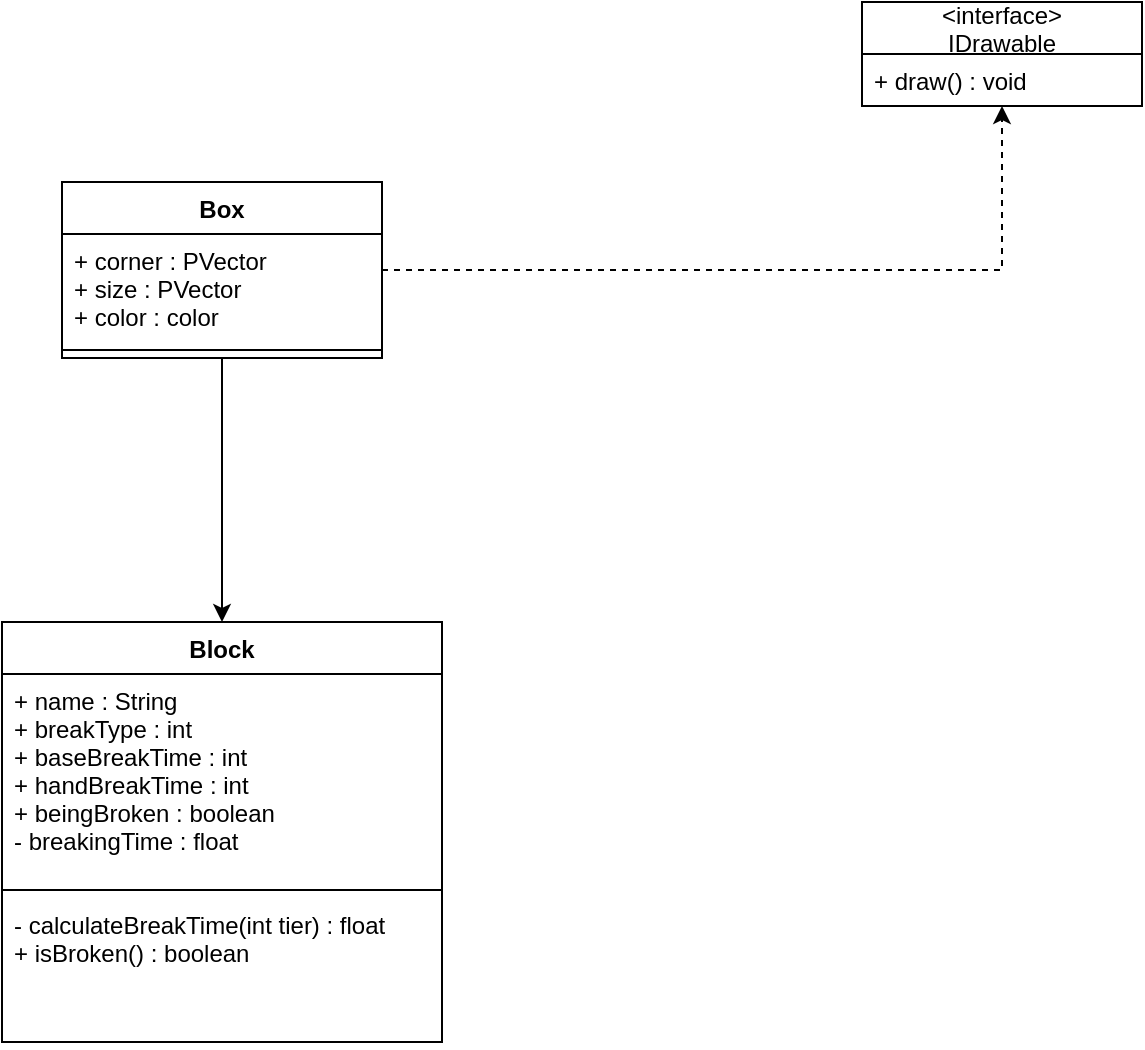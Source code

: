 <mxfile version="12.1.7" type="github" pages="1"><diagram id="YEVKTlRBiDcXYS0ZMJQu" name="Page-1"><mxGraphModel dx="1408" dy="731" grid="1" gridSize="10" guides="1" tooltips="1" connect="1" arrows="1" fold="1" page="1" pageScale="1" pageWidth="1600" pageHeight="1200" math="0" shadow="0"><root><mxCell id="0"/><mxCell id="1" parent="0"/><mxCell id="ksWdr21sdVf15BrfdMGb-19" value="" style="edgeStyle=orthogonalEdgeStyle;rounded=0;orthogonalLoop=1;jettySize=auto;html=1;" edge="1" parent="1" source="ksWdr21sdVf15BrfdMGb-5" target="ksWdr21sdVf15BrfdMGb-15"><mxGeometry relative="1" as="geometry"/></mxCell><mxCell id="ksWdr21sdVf15BrfdMGb-26" style="edgeStyle=orthogonalEdgeStyle;rounded=0;orthogonalLoop=1;jettySize=auto;html=1;dashed=1;" edge="1" parent="1" source="ksWdr21sdVf15BrfdMGb-5" target="ksWdr21sdVf15BrfdMGb-22"><mxGeometry relative="1" as="geometry"/></mxCell><mxCell id="ksWdr21sdVf15BrfdMGb-5" value="Box" style="swimlane;fontStyle=1;align=center;verticalAlign=top;childLayout=stackLayout;horizontal=1;startSize=26;horizontalStack=0;resizeParent=1;resizeParentMax=0;resizeLast=0;collapsible=1;marginBottom=0;" vertex="1" parent="1"><mxGeometry x="920" y="260" width="160" height="88" as="geometry"/></mxCell><mxCell id="ksWdr21sdVf15BrfdMGb-6" value="+ corner : PVector&#10;+ size : PVector&#10;+ color : color" style="text;strokeColor=none;fillColor=none;align=left;verticalAlign=top;spacingLeft=4;spacingRight=4;overflow=hidden;rotatable=0;points=[[0,0.5],[1,0.5]];portConstraint=eastwest;" vertex="1" parent="ksWdr21sdVf15BrfdMGb-5"><mxGeometry y="26" width="160" height="54" as="geometry"/></mxCell><mxCell id="ksWdr21sdVf15BrfdMGb-7" value="" style="line;strokeWidth=1;fillColor=none;align=left;verticalAlign=middle;spacingTop=-1;spacingLeft=3;spacingRight=3;rotatable=0;labelPosition=right;points=[];portConstraint=eastwest;" vertex="1" parent="ksWdr21sdVf15BrfdMGb-5"><mxGeometry y="80" width="160" height="8" as="geometry"/></mxCell><mxCell id="ksWdr21sdVf15BrfdMGb-15" value="Block" style="swimlane;fontStyle=1;align=center;verticalAlign=top;childLayout=stackLayout;horizontal=1;startSize=26;horizontalStack=0;resizeParent=1;resizeParentMax=0;resizeLast=0;collapsible=1;marginBottom=0;" vertex="1" parent="1"><mxGeometry x="890" y="480" width="220" height="210" as="geometry"/></mxCell><mxCell id="ksWdr21sdVf15BrfdMGb-16" value="+ name : String&#10;+ breakType : int&#10;+ baseBreakTime : int&#10;+ handBreakTime : int&#10;+ beingBroken : boolean&#10;- breakingTime : float" style="text;strokeColor=none;fillColor=none;align=left;verticalAlign=top;spacingLeft=4;spacingRight=4;overflow=hidden;rotatable=0;points=[[0,0.5],[1,0.5]];portConstraint=eastwest;" vertex="1" parent="ksWdr21sdVf15BrfdMGb-15"><mxGeometry y="26" width="220" height="104" as="geometry"/></mxCell><mxCell id="ksWdr21sdVf15BrfdMGb-17" value="" style="line;strokeWidth=1;fillColor=none;align=left;verticalAlign=middle;spacingTop=-1;spacingLeft=3;spacingRight=3;rotatable=0;labelPosition=right;points=[];portConstraint=eastwest;" vertex="1" parent="ksWdr21sdVf15BrfdMGb-15"><mxGeometry y="130" width="220" height="8" as="geometry"/></mxCell><mxCell id="ksWdr21sdVf15BrfdMGb-18" value="- calculateBreakTime(int tier) : float&#10;+ isBroken() : boolean" style="text;strokeColor=none;fillColor=none;align=left;verticalAlign=top;spacingLeft=4;spacingRight=4;overflow=hidden;rotatable=0;points=[[0,0.5],[1,0.5]];portConstraint=eastwest;" vertex="1" parent="ksWdr21sdVf15BrfdMGb-15"><mxGeometry y="138" width="220" height="72" as="geometry"/></mxCell><mxCell id="ksWdr21sdVf15BrfdMGb-22" value="&lt;interface&gt;&#10;IDrawable" style="swimlane;fontStyle=0;childLayout=stackLayout;horizontal=1;startSize=26;fillColor=none;horizontalStack=0;resizeParent=1;resizeParentMax=0;resizeLast=0;collapsible=1;marginBottom=0;" vertex="1" parent="1"><mxGeometry x="1320" y="170" width="140" height="52" as="geometry"/></mxCell><mxCell id="ksWdr21sdVf15BrfdMGb-23" value="+ draw() : void" style="text;strokeColor=none;fillColor=none;align=left;verticalAlign=top;spacingLeft=4;spacingRight=4;overflow=hidden;rotatable=0;points=[[0,0.5],[1,0.5]];portConstraint=eastwest;" vertex="1" parent="ksWdr21sdVf15BrfdMGb-22"><mxGeometry y="26" width="140" height="26" as="geometry"/></mxCell></root></mxGraphModel></diagram></mxfile>